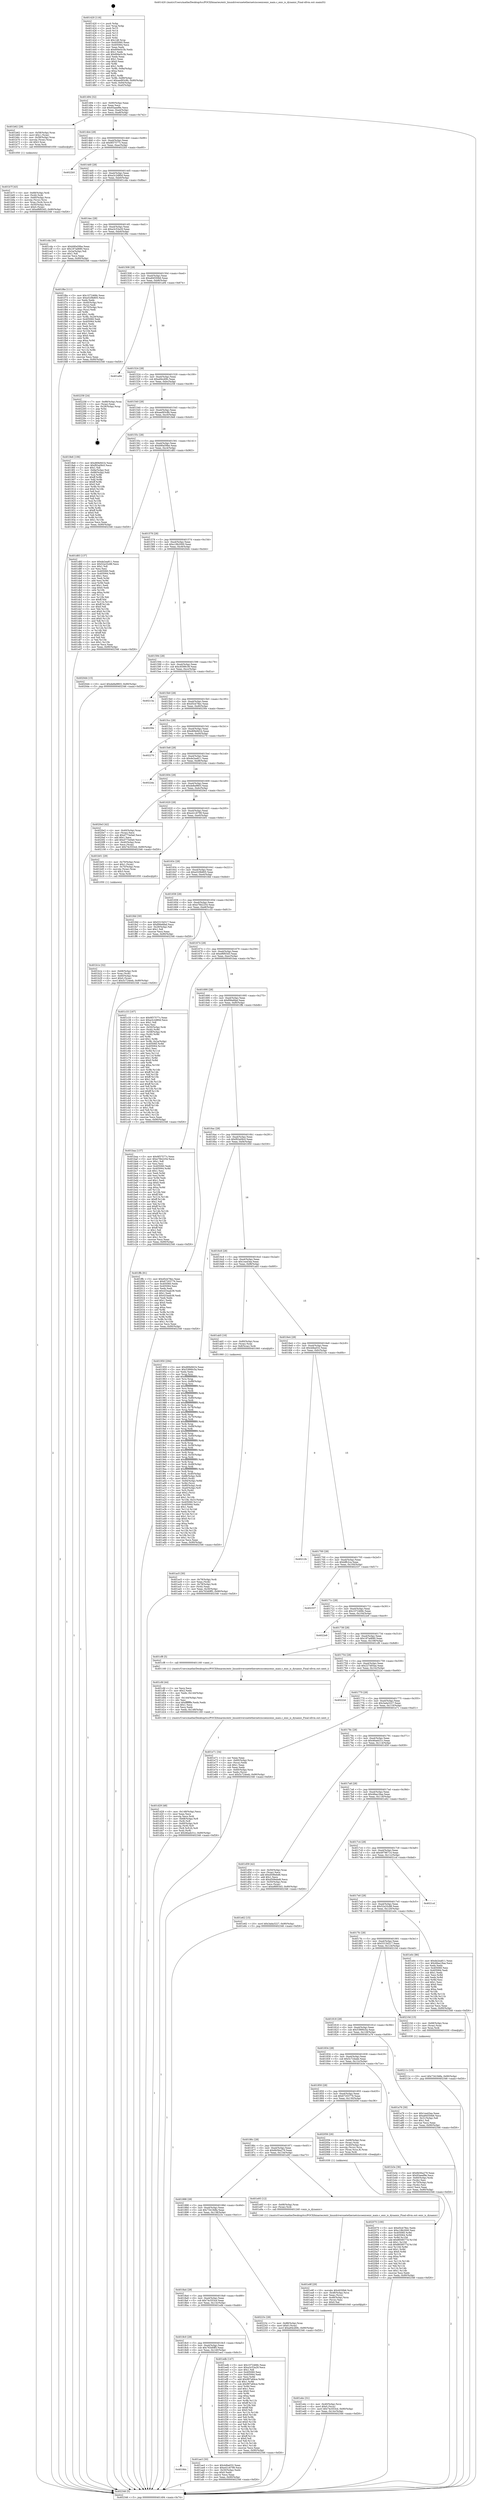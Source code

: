 digraph "0x401420" {
  label = "0x401420 (/mnt/c/Users/mathe/Desktop/tcc/POCII/binaries/extr_linuxdriversnetethernetciscoenicenic_main.c_enic_is_dynamic_Final-ollvm.out::main(0))"
  labelloc = "t"
  node[shape=record]

  Entry [label="",width=0.3,height=0.3,shape=circle,fillcolor=black,style=filled]
  "0x401494" [label="{
     0x401494 [32]\l
     | [instrs]\l
     &nbsp;&nbsp;0x401494 \<+6\>: mov -0x90(%rbp),%eax\l
     &nbsp;&nbsp;0x40149a \<+2\>: mov %eax,%ecx\l
     &nbsp;&nbsp;0x40149c \<+6\>: sub $0x93aeef9e,%ecx\l
     &nbsp;&nbsp;0x4014a2 \<+6\>: mov %eax,-0xa4(%rbp)\l
     &nbsp;&nbsp;0x4014a8 \<+6\>: mov %ecx,-0xa8(%rbp)\l
     &nbsp;&nbsp;0x4014ae \<+6\>: je 0000000000401b62 \<main+0x742\>\l
  }"]
  "0x401b62" [label="{
     0x401b62 [29]\l
     | [instrs]\l
     &nbsp;&nbsp;0x401b62 \<+4\>: mov -0x58(%rbp),%rax\l
     &nbsp;&nbsp;0x401b66 \<+6\>: movl $0x1,(%rax)\l
     &nbsp;&nbsp;0x401b6c \<+4\>: mov -0x58(%rbp),%rax\l
     &nbsp;&nbsp;0x401b70 \<+3\>: movslq (%rax),%rax\l
     &nbsp;&nbsp;0x401b73 \<+4\>: shl $0x3,%rax\l
     &nbsp;&nbsp;0x401b77 \<+3\>: mov %rax,%rdi\l
     &nbsp;&nbsp;0x401b7a \<+5\>: call 0000000000401050 \<malloc@plt\>\l
     | [calls]\l
     &nbsp;&nbsp;0x401050 \{1\} (unknown)\l
  }"]
  "0x4014b4" [label="{
     0x4014b4 [28]\l
     | [instrs]\l
     &nbsp;&nbsp;0x4014b4 \<+5\>: jmp 00000000004014b9 \<main+0x99\>\l
     &nbsp;&nbsp;0x4014b9 \<+6\>: mov -0xa4(%rbp),%eax\l
     &nbsp;&nbsp;0x4014bf \<+5\>: sub $0x9f37577c,%eax\l
     &nbsp;&nbsp;0x4014c4 \<+6\>: mov %eax,-0xac(%rbp)\l
     &nbsp;&nbsp;0x4014ca \<+6\>: je 00000000004022b5 \<main+0xe95\>\l
  }"]
  Exit [label="",width=0.3,height=0.3,shape=circle,fillcolor=black,style=filled,peripheries=2]
  "0x4022b5" [label="{
     0x4022b5\l
  }", style=dashed]
  "0x4014d0" [label="{
     0x4014d0 [28]\l
     | [instrs]\l
     &nbsp;&nbsp;0x4014d0 \<+5\>: jmp 00000000004014d5 \<main+0xb5\>\l
     &nbsp;&nbsp;0x4014d5 \<+6\>: mov -0xa4(%rbp),%eax\l
     &nbsp;&nbsp;0x4014db \<+5\>: sub $0xa3c2d80d,%eax\l
     &nbsp;&nbsp;0x4014e0 \<+6\>: mov %eax,-0xb0(%rbp)\l
     &nbsp;&nbsp;0x4014e6 \<+6\>: je 0000000000401cda \<main+0x8ba\>\l
  }"]
  "0x40211c" [label="{
     0x40211c [15]\l
     | [instrs]\l
     &nbsp;&nbsp;0x40211c \<+10\>: movl $0x73419dfa,-0x90(%rbp)\l
     &nbsp;&nbsp;0x402126 \<+5\>: jmp 0000000000402346 \<main+0xf26\>\l
  }"]
  "0x401cda" [label="{
     0x401cda [30]\l
     | [instrs]\l
     &nbsp;&nbsp;0x401cda \<+5\>: mov $0xb90a59be,%eax\l
     &nbsp;&nbsp;0x401cdf \<+5\>: mov $0x187ad680,%ecx\l
     &nbsp;&nbsp;0x401ce4 \<+3\>: mov -0x2a(%rbp),%dl\l
     &nbsp;&nbsp;0x401ce7 \<+3\>: test $0x1,%dl\l
     &nbsp;&nbsp;0x401cea \<+3\>: cmovne %ecx,%eax\l
     &nbsp;&nbsp;0x401ced \<+6\>: mov %eax,-0x90(%rbp)\l
     &nbsp;&nbsp;0x401cf3 \<+5\>: jmp 0000000000402346 \<main+0xf26\>\l
  }"]
  "0x4014ec" [label="{
     0x4014ec [28]\l
     | [instrs]\l
     &nbsp;&nbsp;0x4014ec \<+5\>: jmp 00000000004014f1 \<main+0xd1\>\l
     &nbsp;&nbsp;0x4014f1 \<+6\>: mov -0xa4(%rbp),%eax\l
     &nbsp;&nbsp;0x4014f7 \<+5\>: sub $0xa3c53a29,%eax\l
     &nbsp;&nbsp;0x4014fc \<+6\>: mov %eax,-0xb4(%rbp)\l
     &nbsp;&nbsp;0x401502 \<+6\>: je 0000000000401f6e \<main+0xb4e\>\l
  }"]
  "0x402070" [label="{
     0x402070 [100]\l
     | [instrs]\l
     &nbsp;&nbsp;0x402070 \<+5\>: mov $0xd5cb78ec,%edx\l
     &nbsp;&nbsp;0x402075 \<+5\>: mov $0xc18b2000,%esi\l
     &nbsp;&nbsp;0x40207a \<+8\>: mov 0x405060,%r8d\l
     &nbsp;&nbsp;0x402082 \<+8\>: mov 0x405064,%r9d\l
     &nbsp;&nbsp;0x40208a \<+3\>: mov %r8d,%r10d\l
     &nbsp;&nbsp;0x40208d \<+7\>: add $0x8658577d,%r10d\l
     &nbsp;&nbsp;0x402094 \<+4\>: sub $0x1,%r10d\l
     &nbsp;&nbsp;0x402098 \<+7\>: sub $0x8658577d,%r10d\l
     &nbsp;&nbsp;0x40209f \<+4\>: imul %r10d,%r8d\l
     &nbsp;&nbsp;0x4020a3 \<+4\>: and $0x1,%r8d\l
     &nbsp;&nbsp;0x4020a7 \<+4\>: cmp $0x0,%r8d\l
     &nbsp;&nbsp;0x4020ab \<+4\>: sete %r11b\l
     &nbsp;&nbsp;0x4020af \<+4\>: cmp $0xa,%r9d\l
     &nbsp;&nbsp;0x4020b3 \<+3\>: setl %bl\l
     &nbsp;&nbsp;0x4020b6 \<+3\>: mov %r11b,%r14b\l
     &nbsp;&nbsp;0x4020b9 \<+3\>: and %bl,%r14b\l
     &nbsp;&nbsp;0x4020bc \<+3\>: xor %bl,%r11b\l
     &nbsp;&nbsp;0x4020bf \<+3\>: or %r11b,%r14b\l
     &nbsp;&nbsp;0x4020c2 \<+4\>: test $0x1,%r14b\l
     &nbsp;&nbsp;0x4020c6 \<+3\>: cmovne %esi,%edx\l
     &nbsp;&nbsp;0x4020c9 \<+6\>: mov %edx,-0x90(%rbp)\l
     &nbsp;&nbsp;0x4020cf \<+5\>: jmp 0000000000402346 \<main+0xf26\>\l
  }"]
  "0x401f6e" [label="{
     0x401f6e [111]\l
     | [instrs]\l
     &nbsp;&nbsp;0x401f6e \<+5\>: mov $0x1072468c,%eax\l
     &nbsp;&nbsp;0x401f73 \<+5\>: mov $0xe529b805,%ecx\l
     &nbsp;&nbsp;0x401f78 \<+2\>: xor %edx,%edx\l
     &nbsp;&nbsp;0x401f7a \<+4\>: mov -0x40(%rbp),%rsi\l
     &nbsp;&nbsp;0x401f7e \<+2\>: mov (%rsi),%edi\l
     &nbsp;&nbsp;0x401f80 \<+4\>: mov -0x70(%rbp),%rsi\l
     &nbsp;&nbsp;0x401f84 \<+2\>: cmp (%rsi),%edi\l
     &nbsp;&nbsp;0x401f86 \<+4\>: setl %r8b\l
     &nbsp;&nbsp;0x401f8a \<+4\>: and $0x1,%r8b\l
     &nbsp;&nbsp;0x401f8e \<+4\>: mov %r8b,-0x29(%rbp)\l
     &nbsp;&nbsp;0x401f92 \<+7\>: mov 0x405060,%edi\l
     &nbsp;&nbsp;0x401f99 \<+8\>: mov 0x405064,%r9d\l
     &nbsp;&nbsp;0x401fa1 \<+3\>: sub $0x1,%edx\l
     &nbsp;&nbsp;0x401fa4 \<+3\>: mov %edi,%r10d\l
     &nbsp;&nbsp;0x401fa7 \<+3\>: add %edx,%r10d\l
     &nbsp;&nbsp;0x401faa \<+4\>: imul %r10d,%edi\l
     &nbsp;&nbsp;0x401fae \<+3\>: and $0x1,%edi\l
     &nbsp;&nbsp;0x401fb1 \<+3\>: cmp $0x0,%edi\l
     &nbsp;&nbsp;0x401fb4 \<+4\>: sete %r8b\l
     &nbsp;&nbsp;0x401fb8 \<+4\>: cmp $0xa,%r9d\l
     &nbsp;&nbsp;0x401fbc \<+4\>: setl %r11b\l
     &nbsp;&nbsp;0x401fc0 \<+3\>: mov %r8b,%bl\l
     &nbsp;&nbsp;0x401fc3 \<+3\>: and %r11b,%bl\l
     &nbsp;&nbsp;0x401fc6 \<+3\>: xor %r11b,%r8b\l
     &nbsp;&nbsp;0x401fc9 \<+3\>: or %r8b,%bl\l
     &nbsp;&nbsp;0x401fcc \<+3\>: test $0x1,%bl\l
     &nbsp;&nbsp;0x401fcf \<+3\>: cmovne %ecx,%eax\l
     &nbsp;&nbsp;0x401fd2 \<+6\>: mov %eax,-0x90(%rbp)\l
     &nbsp;&nbsp;0x401fd8 \<+5\>: jmp 0000000000402346 \<main+0xf26\>\l
  }"]
  "0x401508" [label="{
     0x401508 [28]\l
     | [instrs]\l
     &nbsp;&nbsp;0x401508 \<+5\>: jmp 000000000040150d \<main+0xed\>\l
     &nbsp;&nbsp;0x40150d \<+6\>: mov -0xa4(%rbp),%eax\l
     &nbsp;&nbsp;0x401513 \<+5\>: sub $0xa84550b6,%eax\l
     &nbsp;&nbsp;0x401518 \<+6\>: mov %eax,-0xb8(%rbp)\l
     &nbsp;&nbsp;0x40151e \<+6\>: je 0000000000401a94 \<main+0x674\>\l
  }"]
  "0x401ebc" [label="{
     0x401ebc [31]\l
     | [instrs]\l
     &nbsp;&nbsp;0x401ebc \<+4\>: mov -0x40(%rbp),%rcx\l
     &nbsp;&nbsp;0x401ec0 \<+6\>: movl $0x0,(%rcx)\l
     &nbsp;&nbsp;0x401ec6 \<+10\>: movl $0x74c553cd,-0x90(%rbp)\l
     &nbsp;&nbsp;0x401ed0 \<+6\>: mov %eax,-0x14c(%rbp)\l
     &nbsp;&nbsp;0x401ed6 \<+5\>: jmp 0000000000402346 \<main+0xf26\>\l
  }"]
  "0x401a94" [label="{
     0x401a94\l
  }", style=dashed]
  "0x401524" [label="{
     0x401524 [28]\l
     | [instrs]\l
     &nbsp;&nbsp;0x401524 \<+5\>: jmp 0000000000401529 \<main+0x109\>\l
     &nbsp;&nbsp;0x401529 \<+6\>: mov -0xa4(%rbp),%eax\l
     &nbsp;&nbsp;0x40152f \<+5\>: sub $0xa94cd0fc,%eax\l
     &nbsp;&nbsp;0x401534 \<+6\>: mov %eax,-0xbc(%rbp)\l
     &nbsp;&nbsp;0x40153a \<+6\>: je 0000000000402258 \<main+0xe38\>\l
  }"]
  "0x401e9f" [label="{
     0x401e9f [29]\l
     | [instrs]\l
     &nbsp;&nbsp;0x401e9f \<+10\>: movabs $0x4030b6,%rdi\l
     &nbsp;&nbsp;0x401ea9 \<+4\>: mov -0x48(%rbp),%rcx\l
     &nbsp;&nbsp;0x401ead \<+2\>: mov %eax,(%rcx)\l
     &nbsp;&nbsp;0x401eaf \<+4\>: mov -0x48(%rbp),%rcx\l
     &nbsp;&nbsp;0x401eb3 \<+2\>: mov (%rcx),%esi\l
     &nbsp;&nbsp;0x401eb5 \<+2\>: mov $0x0,%al\l
     &nbsp;&nbsp;0x401eb7 \<+5\>: call 0000000000401040 \<printf@plt\>\l
     | [calls]\l
     &nbsp;&nbsp;0x401040 \{1\} (unknown)\l
  }"]
  "0x402258" [label="{
     0x402258 [24]\l
     | [instrs]\l
     &nbsp;&nbsp;0x402258 \<+7\>: mov -0x88(%rbp),%rax\l
     &nbsp;&nbsp;0x40225f \<+2\>: mov (%rax),%eax\l
     &nbsp;&nbsp;0x402261 \<+4\>: lea -0x28(%rbp),%rsp\l
     &nbsp;&nbsp;0x402265 \<+1\>: pop %rbx\l
     &nbsp;&nbsp;0x402266 \<+2\>: pop %r12\l
     &nbsp;&nbsp;0x402268 \<+2\>: pop %r13\l
     &nbsp;&nbsp;0x40226a \<+2\>: pop %r14\l
     &nbsp;&nbsp;0x40226c \<+2\>: pop %r15\l
     &nbsp;&nbsp;0x40226e \<+1\>: pop %rbp\l
     &nbsp;&nbsp;0x40226f \<+1\>: ret\l
  }"]
  "0x401540" [label="{
     0x401540 [28]\l
     | [instrs]\l
     &nbsp;&nbsp;0x401540 \<+5\>: jmp 0000000000401545 \<main+0x125\>\l
     &nbsp;&nbsp;0x401545 \<+6\>: mov -0xa4(%rbp),%eax\l
     &nbsp;&nbsp;0x40154b \<+5\>: sub $0xaed93c8b,%eax\l
     &nbsp;&nbsp;0x401550 \<+6\>: mov %eax,-0xc0(%rbp)\l
     &nbsp;&nbsp;0x401556 \<+6\>: je 00000000004018e6 \<main+0x4c6\>\l
  }"]
  "0x401d29" [label="{
     0x401d29 [48]\l
     | [instrs]\l
     &nbsp;&nbsp;0x401d29 \<+6\>: mov -0x148(%rbp),%ecx\l
     &nbsp;&nbsp;0x401d2f \<+3\>: imul %eax,%ecx\l
     &nbsp;&nbsp;0x401d32 \<+3\>: movslq %ecx,%rdi\l
     &nbsp;&nbsp;0x401d35 \<+4\>: mov -0x68(%rbp),%r8\l
     &nbsp;&nbsp;0x401d39 \<+3\>: mov (%r8),%r8\l
     &nbsp;&nbsp;0x401d3c \<+4\>: mov -0x60(%rbp),%r9\l
     &nbsp;&nbsp;0x401d40 \<+3\>: movslq (%r9),%r9\l
     &nbsp;&nbsp;0x401d43 \<+4\>: mov (%r8,%r9,8),%r8\l
     &nbsp;&nbsp;0x401d47 \<+3\>: mov %rdi,(%r8)\l
     &nbsp;&nbsp;0x401d4a \<+10\>: movl $0x46aeb31c,-0x90(%rbp)\l
     &nbsp;&nbsp;0x401d54 \<+5\>: jmp 0000000000402346 \<main+0xf26\>\l
  }"]
  "0x4018e6" [label="{
     0x4018e6 [106]\l
     | [instrs]\l
     &nbsp;&nbsp;0x4018e6 \<+5\>: mov $0xd69e9d1b,%eax\l
     &nbsp;&nbsp;0x4018eb \<+5\>: mov $0xf92a09c0,%ecx\l
     &nbsp;&nbsp;0x4018f0 \<+2\>: mov $0x1,%dl\l
     &nbsp;&nbsp;0x4018f2 \<+7\>: mov -0x8a(%rbp),%sil\l
     &nbsp;&nbsp;0x4018f9 \<+7\>: mov -0x89(%rbp),%dil\l
     &nbsp;&nbsp;0x401900 \<+3\>: mov %sil,%r8b\l
     &nbsp;&nbsp;0x401903 \<+4\>: xor $0xff,%r8b\l
     &nbsp;&nbsp;0x401907 \<+3\>: mov %dil,%r9b\l
     &nbsp;&nbsp;0x40190a \<+4\>: xor $0xff,%r9b\l
     &nbsp;&nbsp;0x40190e \<+3\>: xor $0x0,%dl\l
     &nbsp;&nbsp;0x401911 \<+3\>: mov %r8b,%r10b\l
     &nbsp;&nbsp;0x401914 \<+4\>: and $0x0,%r10b\l
     &nbsp;&nbsp;0x401918 \<+3\>: and %dl,%sil\l
     &nbsp;&nbsp;0x40191b \<+3\>: mov %r9b,%r11b\l
     &nbsp;&nbsp;0x40191e \<+4\>: and $0x0,%r11b\l
     &nbsp;&nbsp;0x401922 \<+3\>: and %dl,%dil\l
     &nbsp;&nbsp;0x401925 \<+3\>: or %sil,%r10b\l
     &nbsp;&nbsp;0x401928 \<+3\>: or %dil,%r11b\l
     &nbsp;&nbsp;0x40192b \<+3\>: xor %r11b,%r10b\l
     &nbsp;&nbsp;0x40192e \<+3\>: or %r9b,%r8b\l
     &nbsp;&nbsp;0x401931 \<+4\>: xor $0xff,%r8b\l
     &nbsp;&nbsp;0x401935 \<+3\>: or $0x0,%dl\l
     &nbsp;&nbsp;0x401938 \<+3\>: and %dl,%r8b\l
     &nbsp;&nbsp;0x40193b \<+3\>: or %r8b,%r10b\l
     &nbsp;&nbsp;0x40193e \<+4\>: test $0x1,%r10b\l
     &nbsp;&nbsp;0x401942 \<+3\>: cmovne %ecx,%eax\l
     &nbsp;&nbsp;0x401945 \<+6\>: mov %eax,-0x90(%rbp)\l
     &nbsp;&nbsp;0x40194b \<+5\>: jmp 0000000000402346 \<main+0xf26\>\l
  }"]
  "0x40155c" [label="{
     0x40155c [28]\l
     | [instrs]\l
     &nbsp;&nbsp;0x40155c \<+5\>: jmp 0000000000401561 \<main+0x141\>\l
     &nbsp;&nbsp;0x401561 \<+6\>: mov -0xa4(%rbp),%eax\l
     &nbsp;&nbsp;0x401567 \<+5\>: sub $0xb90a59be,%eax\l
     &nbsp;&nbsp;0x40156c \<+6\>: mov %eax,-0xc4(%rbp)\l
     &nbsp;&nbsp;0x401572 \<+6\>: je 0000000000401d83 \<main+0x963\>\l
  }"]
  "0x402346" [label="{
     0x402346 [5]\l
     | [instrs]\l
     &nbsp;&nbsp;0x402346 \<+5\>: jmp 0000000000401494 \<main+0x74\>\l
  }"]
  "0x401420" [label="{
     0x401420 [116]\l
     | [instrs]\l
     &nbsp;&nbsp;0x401420 \<+1\>: push %rbp\l
     &nbsp;&nbsp;0x401421 \<+3\>: mov %rsp,%rbp\l
     &nbsp;&nbsp;0x401424 \<+2\>: push %r15\l
     &nbsp;&nbsp;0x401426 \<+2\>: push %r14\l
     &nbsp;&nbsp;0x401428 \<+2\>: push %r13\l
     &nbsp;&nbsp;0x40142a \<+2\>: push %r12\l
     &nbsp;&nbsp;0x40142c \<+1\>: push %rbx\l
     &nbsp;&nbsp;0x40142d \<+7\>: sub $0x148,%rsp\l
     &nbsp;&nbsp;0x401434 \<+7\>: mov 0x405060,%eax\l
     &nbsp;&nbsp;0x40143b \<+7\>: mov 0x405064,%ecx\l
     &nbsp;&nbsp;0x401442 \<+2\>: mov %eax,%edx\l
     &nbsp;&nbsp;0x401444 \<+6\>: sub $0x694e5c3b,%edx\l
     &nbsp;&nbsp;0x40144a \<+3\>: sub $0x1,%edx\l
     &nbsp;&nbsp;0x40144d \<+6\>: add $0x694e5c3b,%edx\l
     &nbsp;&nbsp;0x401453 \<+3\>: imul %edx,%eax\l
     &nbsp;&nbsp;0x401456 \<+3\>: and $0x1,%eax\l
     &nbsp;&nbsp;0x401459 \<+3\>: cmp $0x0,%eax\l
     &nbsp;&nbsp;0x40145c \<+4\>: sete %r8b\l
     &nbsp;&nbsp;0x401460 \<+4\>: and $0x1,%r8b\l
     &nbsp;&nbsp;0x401464 \<+7\>: mov %r8b,-0x8a(%rbp)\l
     &nbsp;&nbsp;0x40146b \<+3\>: cmp $0xa,%ecx\l
     &nbsp;&nbsp;0x40146e \<+4\>: setl %r8b\l
     &nbsp;&nbsp;0x401472 \<+4\>: and $0x1,%r8b\l
     &nbsp;&nbsp;0x401476 \<+7\>: mov %r8b,-0x89(%rbp)\l
     &nbsp;&nbsp;0x40147d \<+10\>: movl $0xaed93c8b,-0x90(%rbp)\l
     &nbsp;&nbsp;0x401487 \<+6\>: mov %edi,-0x94(%rbp)\l
     &nbsp;&nbsp;0x40148d \<+7\>: mov %rsi,-0xa0(%rbp)\l
  }"]
  "0x401cfd" [label="{
     0x401cfd [44]\l
     | [instrs]\l
     &nbsp;&nbsp;0x401cfd \<+2\>: xor %ecx,%ecx\l
     &nbsp;&nbsp;0x401cff \<+5\>: mov $0x2,%edx\l
     &nbsp;&nbsp;0x401d04 \<+6\>: mov %edx,-0x144(%rbp)\l
     &nbsp;&nbsp;0x401d0a \<+1\>: cltd\l
     &nbsp;&nbsp;0x401d0b \<+6\>: mov -0x144(%rbp),%esi\l
     &nbsp;&nbsp;0x401d11 \<+2\>: idiv %esi\l
     &nbsp;&nbsp;0x401d13 \<+6\>: imul $0xfffffffe,%edx,%edx\l
     &nbsp;&nbsp;0x401d19 \<+3\>: sub $0x1,%ecx\l
     &nbsp;&nbsp;0x401d1c \<+2\>: sub %ecx,%edx\l
     &nbsp;&nbsp;0x401d1e \<+6\>: mov %edx,-0x148(%rbp)\l
     &nbsp;&nbsp;0x401d24 \<+5\>: call 0000000000401160 \<next_i\>\l
     | [calls]\l
     &nbsp;&nbsp;0x401160 \{1\} (/mnt/c/Users/mathe/Desktop/tcc/POCII/binaries/extr_linuxdriversnetethernetciscoenicenic_main.c_enic_is_dynamic_Final-ollvm.out::next_i)\l
  }"]
  "0x401d83" [label="{
     0x401d83 [137]\l
     | [instrs]\l
     &nbsp;&nbsp;0x401d83 \<+5\>: mov $0xde2ea811,%eax\l
     &nbsp;&nbsp;0x401d88 \<+5\>: mov $0x52a33c88,%ecx\l
     &nbsp;&nbsp;0x401d8d \<+2\>: mov $0x1,%dl\l
     &nbsp;&nbsp;0x401d8f \<+2\>: xor %esi,%esi\l
     &nbsp;&nbsp;0x401d91 \<+7\>: mov 0x405060,%edi\l
     &nbsp;&nbsp;0x401d98 \<+8\>: mov 0x405064,%r8d\l
     &nbsp;&nbsp;0x401da0 \<+3\>: sub $0x1,%esi\l
     &nbsp;&nbsp;0x401da3 \<+3\>: mov %edi,%r9d\l
     &nbsp;&nbsp;0x401da6 \<+3\>: add %esi,%r9d\l
     &nbsp;&nbsp;0x401da9 \<+4\>: imul %r9d,%edi\l
     &nbsp;&nbsp;0x401dad \<+3\>: and $0x1,%edi\l
     &nbsp;&nbsp;0x401db0 \<+3\>: cmp $0x0,%edi\l
     &nbsp;&nbsp;0x401db3 \<+4\>: sete %r10b\l
     &nbsp;&nbsp;0x401db7 \<+4\>: cmp $0xa,%r8d\l
     &nbsp;&nbsp;0x401dbb \<+4\>: setl %r11b\l
     &nbsp;&nbsp;0x401dbf \<+3\>: mov %r10b,%bl\l
     &nbsp;&nbsp;0x401dc2 \<+3\>: xor $0xff,%bl\l
     &nbsp;&nbsp;0x401dc5 \<+3\>: mov %r11b,%r14b\l
     &nbsp;&nbsp;0x401dc8 \<+4\>: xor $0xff,%r14b\l
     &nbsp;&nbsp;0x401dcc \<+3\>: xor $0x0,%dl\l
     &nbsp;&nbsp;0x401dcf \<+3\>: mov %bl,%r15b\l
     &nbsp;&nbsp;0x401dd2 \<+4\>: and $0x0,%r15b\l
     &nbsp;&nbsp;0x401dd6 \<+3\>: and %dl,%r10b\l
     &nbsp;&nbsp;0x401dd9 \<+3\>: mov %r14b,%r12b\l
     &nbsp;&nbsp;0x401ddc \<+4\>: and $0x0,%r12b\l
     &nbsp;&nbsp;0x401de0 \<+3\>: and %dl,%r11b\l
     &nbsp;&nbsp;0x401de3 \<+3\>: or %r10b,%r15b\l
     &nbsp;&nbsp;0x401de6 \<+3\>: or %r11b,%r12b\l
     &nbsp;&nbsp;0x401de9 \<+3\>: xor %r12b,%r15b\l
     &nbsp;&nbsp;0x401dec \<+3\>: or %r14b,%bl\l
     &nbsp;&nbsp;0x401def \<+3\>: xor $0xff,%bl\l
     &nbsp;&nbsp;0x401df2 \<+3\>: or $0x0,%dl\l
     &nbsp;&nbsp;0x401df5 \<+2\>: and %dl,%bl\l
     &nbsp;&nbsp;0x401df7 \<+3\>: or %bl,%r15b\l
     &nbsp;&nbsp;0x401dfa \<+4\>: test $0x1,%r15b\l
     &nbsp;&nbsp;0x401dfe \<+3\>: cmovne %ecx,%eax\l
     &nbsp;&nbsp;0x401e01 \<+6\>: mov %eax,-0x90(%rbp)\l
     &nbsp;&nbsp;0x401e07 \<+5\>: jmp 0000000000402346 \<main+0xf26\>\l
  }"]
  "0x401578" [label="{
     0x401578 [28]\l
     | [instrs]\l
     &nbsp;&nbsp;0x401578 \<+5\>: jmp 000000000040157d \<main+0x15d\>\l
     &nbsp;&nbsp;0x40157d \<+6\>: mov -0xa4(%rbp),%eax\l
     &nbsp;&nbsp;0x401583 \<+5\>: sub $0xc18b2000,%eax\l
     &nbsp;&nbsp;0x401588 \<+6\>: mov %eax,-0xc8(%rbp)\l
     &nbsp;&nbsp;0x40158e \<+6\>: je 00000000004020d4 \<main+0xcb4\>\l
  }"]
  "0x401b7f" [label="{
     0x401b7f [43]\l
     | [instrs]\l
     &nbsp;&nbsp;0x401b7f \<+4\>: mov -0x68(%rbp),%rdi\l
     &nbsp;&nbsp;0x401b83 \<+3\>: mov (%rdi),%rdi\l
     &nbsp;&nbsp;0x401b86 \<+4\>: mov -0x60(%rbp),%rcx\l
     &nbsp;&nbsp;0x401b8a \<+3\>: movslq (%rcx),%rcx\l
     &nbsp;&nbsp;0x401b8d \<+4\>: mov %rax,(%rdi,%rcx,8)\l
     &nbsp;&nbsp;0x401b91 \<+4\>: mov -0x50(%rbp),%rax\l
     &nbsp;&nbsp;0x401b95 \<+6\>: movl $0x0,(%rax)\l
     &nbsp;&nbsp;0x401b9b \<+10\>: movl $0xef6f03d3,-0x90(%rbp)\l
     &nbsp;&nbsp;0x401ba5 \<+5\>: jmp 0000000000402346 \<main+0xf26\>\l
  }"]
  "0x4020d4" [label="{
     0x4020d4 [15]\l
     | [instrs]\l
     &nbsp;&nbsp;0x4020d4 \<+10\>: movl $0xde8a9803,-0x90(%rbp)\l
     &nbsp;&nbsp;0x4020de \<+5\>: jmp 0000000000402346 \<main+0xf26\>\l
  }"]
  "0x401594" [label="{
     0x401594 [28]\l
     | [instrs]\l
     &nbsp;&nbsp;0x401594 \<+5\>: jmp 0000000000401599 \<main+0x179\>\l
     &nbsp;&nbsp;0x401599 \<+6\>: mov -0xa4(%rbp),%eax\l
     &nbsp;&nbsp;0x40159f \<+5\>: sub $0xc8399c39,%eax\l
     &nbsp;&nbsp;0x4015a4 \<+6\>: mov %eax,-0xcc(%rbp)\l
     &nbsp;&nbsp;0x4015aa \<+6\>: je 000000000040213a \<main+0xd1a\>\l
  }"]
  "0x401b1e" [label="{
     0x401b1e [32]\l
     | [instrs]\l
     &nbsp;&nbsp;0x401b1e \<+4\>: mov -0x68(%rbp),%rdi\l
     &nbsp;&nbsp;0x401b22 \<+3\>: mov %rax,(%rdi)\l
     &nbsp;&nbsp;0x401b25 \<+4\>: mov -0x60(%rbp),%rax\l
     &nbsp;&nbsp;0x401b29 \<+6\>: movl $0x0,(%rax)\l
     &nbsp;&nbsp;0x401b2f \<+10\>: movl $0x5c724eeb,-0x90(%rbp)\l
     &nbsp;&nbsp;0x401b39 \<+5\>: jmp 0000000000402346 \<main+0xf26\>\l
  }"]
  "0x40213a" [label="{
     0x40213a\l
  }", style=dashed]
  "0x4015b0" [label="{
     0x4015b0 [28]\l
     | [instrs]\l
     &nbsp;&nbsp;0x4015b0 \<+5\>: jmp 00000000004015b5 \<main+0x195\>\l
     &nbsp;&nbsp;0x4015b5 \<+6\>: mov -0xa4(%rbp),%eax\l
     &nbsp;&nbsp;0x4015bb \<+5\>: sub $0xd5cb78ec,%eax\l
     &nbsp;&nbsp;0x4015c0 \<+6\>: mov %eax,-0xd0(%rbp)\l
     &nbsp;&nbsp;0x4015c6 \<+6\>: je 000000000040230e \<main+0xeee\>\l
  }"]
  "0x4018dc" [label="{
     0x4018dc\l
  }", style=dashed]
  "0x40230e" [label="{
     0x40230e\l
  }", style=dashed]
  "0x4015cc" [label="{
     0x4015cc [28]\l
     | [instrs]\l
     &nbsp;&nbsp;0x4015cc \<+5\>: jmp 00000000004015d1 \<main+0x1b1\>\l
     &nbsp;&nbsp;0x4015d1 \<+6\>: mov -0xa4(%rbp),%eax\l
     &nbsp;&nbsp;0x4015d7 \<+5\>: sub $0xd69e9d1b,%eax\l
     &nbsp;&nbsp;0x4015dc \<+6\>: mov %eax,-0xd4(%rbp)\l
     &nbsp;&nbsp;0x4015e2 \<+6\>: je 0000000000402270 \<main+0xe50\>\l
  }"]
  "0x401ae3" [label="{
     0x401ae3 [30]\l
     | [instrs]\l
     &nbsp;&nbsp;0x401ae3 \<+5\>: mov $0x4dba032,%eax\l
     &nbsp;&nbsp;0x401ae8 \<+5\>: mov $0xe41c6799,%ecx\l
     &nbsp;&nbsp;0x401aed \<+3\>: mov -0x30(%rbp),%edx\l
     &nbsp;&nbsp;0x401af0 \<+3\>: cmp $0x0,%edx\l
     &nbsp;&nbsp;0x401af3 \<+3\>: cmove %ecx,%eax\l
     &nbsp;&nbsp;0x401af6 \<+6\>: mov %eax,-0x90(%rbp)\l
     &nbsp;&nbsp;0x401afc \<+5\>: jmp 0000000000402346 \<main+0xf26\>\l
  }"]
  "0x402270" [label="{
     0x402270\l
  }", style=dashed]
  "0x4015e8" [label="{
     0x4015e8 [28]\l
     | [instrs]\l
     &nbsp;&nbsp;0x4015e8 \<+5\>: jmp 00000000004015ed \<main+0x1cd\>\l
     &nbsp;&nbsp;0x4015ed \<+6\>: mov -0xa4(%rbp),%eax\l
     &nbsp;&nbsp;0x4015f3 \<+5\>: sub $0xde2ea811,%eax\l
     &nbsp;&nbsp;0x4015f8 \<+6\>: mov %eax,-0xd8(%rbp)\l
     &nbsp;&nbsp;0x4015fe \<+6\>: je 00000000004022da \<main+0xeba\>\l
  }"]
  "0x4018c0" [label="{
     0x4018c0 [28]\l
     | [instrs]\l
     &nbsp;&nbsp;0x4018c0 \<+5\>: jmp 00000000004018c5 \<main+0x4a5\>\l
     &nbsp;&nbsp;0x4018c5 \<+6\>: mov -0xa4(%rbp),%eax\l
     &nbsp;&nbsp;0x4018cb \<+5\>: sub $0x763d0ff3,%eax\l
     &nbsp;&nbsp;0x4018d0 \<+6\>: mov %eax,-0x140(%rbp)\l
     &nbsp;&nbsp;0x4018d6 \<+6\>: je 0000000000401ae3 \<main+0x6c3\>\l
  }"]
  "0x4022da" [label="{
     0x4022da\l
  }", style=dashed]
  "0x401604" [label="{
     0x401604 [28]\l
     | [instrs]\l
     &nbsp;&nbsp;0x401604 \<+5\>: jmp 0000000000401609 \<main+0x1e9\>\l
     &nbsp;&nbsp;0x401609 \<+6\>: mov -0xa4(%rbp),%eax\l
     &nbsp;&nbsp;0x40160f \<+5\>: sub $0xde8a9803,%eax\l
     &nbsp;&nbsp;0x401614 \<+6\>: mov %eax,-0xdc(%rbp)\l
     &nbsp;&nbsp;0x40161a \<+6\>: je 00000000004020e3 \<main+0xcc3\>\l
  }"]
  "0x401edb" [label="{
     0x401edb [147]\l
     | [instrs]\l
     &nbsp;&nbsp;0x401edb \<+5\>: mov $0x1072468c,%eax\l
     &nbsp;&nbsp;0x401ee0 \<+5\>: mov $0xa3c53a29,%ecx\l
     &nbsp;&nbsp;0x401ee5 \<+2\>: mov $0x1,%dl\l
     &nbsp;&nbsp;0x401ee7 \<+7\>: mov 0x405060,%esi\l
     &nbsp;&nbsp;0x401eee \<+7\>: mov 0x405064,%edi\l
     &nbsp;&nbsp;0x401ef5 \<+3\>: mov %esi,%r8d\l
     &nbsp;&nbsp;0x401ef8 \<+7\>: add $0x997a84ce,%r8d\l
     &nbsp;&nbsp;0x401eff \<+4\>: sub $0x1,%r8d\l
     &nbsp;&nbsp;0x401f03 \<+7\>: sub $0x997a84ce,%r8d\l
     &nbsp;&nbsp;0x401f0a \<+4\>: imul %r8d,%esi\l
     &nbsp;&nbsp;0x401f0e \<+3\>: and $0x1,%esi\l
     &nbsp;&nbsp;0x401f11 \<+3\>: cmp $0x0,%esi\l
     &nbsp;&nbsp;0x401f14 \<+4\>: sete %r9b\l
     &nbsp;&nbsp;0x401f18 \<+3\>: cmp $0xa,%edi\l
     &nbsp;&nbsp;0x401f1b \<+4\>: setl %r10b\l
     &nbsp;&nbsp;0x401f1f \<+3\>: mov %r9b,%r11b\l
     &nbsp;&nbsp;0x401f22 \<+4\>: xor $0xff,%r11b\l
     &nbsp;&nbsp;0x401f26 \<+3\>: mov %r10b,%bl\l
     &nbsp;&nbsp;0x401f29 \<+3\>: xor $0xff,%bl\l
     &nbsp;&nbsp;0x401f2c \<+3\>: xor $0x0,%dl\l
     &nbsp;&nbsp;0x401f2f \<+3\>: mov %r11b,%r14b\l
     &nbsp;&nbsp;0x401f32 \<+4\>: and $0x0,%r14b\l
     &nbsp;&nbsp;0x401f36 \<+3\>: and %dl,%r9b\l
     &nbsp;&nbsp;0x401f39 \<+3\>: mov %bl,%r15b\l
     &nbsp;&nbsp;0x401f3c \<+4\>: and $0x0,%r15b\l
     &nbsp;&nbsp;0x401f40 \<+3\>: and %dl,%r10b\l
     &nbsp;&nbsp;0x401f43 \<+3\>: or %r9b,%r14b\l
     &nbsp;&nbsp;0x401f46 \<+3\>: or %r10b,%r15b\l
     &nbsp;&nbsp;0x401f49 \<+3\>: xor %r15b,%r14b\l
     &nbsp;&nbsp;0x401f4c \<+3\>: or %bl,%r11b\l
     &nbsp;&nbsp;0x401f4f \<+4\>: xor $0xff,%r11b\l
     &nbsp;&nbsp;0x401f53 \<+3\>: or $0x0,%dl\l
     &nbsp;&nbsp;0x401f56 \<+3\>: and %dl,%r11b\l
     &nbsp;&nbsp;0x401f59 \<+3\>: or %r11b,%r14b\l
     &nbsp;&nbsp;0x401f5c \<+4\>: test $0x1,%r14b\l
     &nbsp;&nbsp;0x401f60 \<+3\>: cmovne %ecx,%eax\l
     &nbsp;&nbsp;0x401f63 \<+6\>: mov %eax,-0x90(%rbp)\l
     &nbsp;&nbsp;0x401f69 \<+5\>: jmp 0000000000402346 \<main+0xf26\>\l
  }"]
  "0x4020e3" [label="{
     0x4020e3 [42]\l
     | [instrs]\l
     &nbsp;&nbsp;0x4020e3 \<+4\>: mov -0x40(%rbp),%rax\l
     &nbsp;&nbsp;0x4020e7 \<+2\>: mov (%rax),%ecx\l
     &nbsp;&nbsp;0x4020e9 \<+6\>: sub $0xd773e0a0,%ecx\l
     &nbsp;&nbsp;0x4020ef \<+3\>: add $0x1,%ecx\l
     &nbsp;&nbsp;0x4020f2 \<+6\>: add $0xd773e0a0,%ecx\l
     &nbsp;&nbsp;0x4020f8 \<+4\>: mov -0x40(%rbp),%rax\l
     &nbsp;&nbsp;0x4020fc \<+2\>: mov %ecx,(%rax)\l
     &nbsp;&nbsp;0x4020fe \<+10\>: movl $0x74c553cd,-0x90(%rbp)\l
     &nbsp;&nbsp;0x402108 \<+5\>: jmp 0000000000402346 \<main+0xf26\>\l
  }"]
  "0x401620" [label="{
     0x401620 [28]\l
     | [instrs]\l
     &nbsp;&nbsp;0x401620 \<+5\>: jmp 0000000000401625 \<main+0x205\>\l
     &nbsp;&nbsp;0x401625 \<+6\>: mov -0xa4(%rbp),%eax\l
     &nbsp;&nbsp;0x40162b \<+5\>: sub $0xe41c6799,%eax\l
     &nbsp;&nbsp;0x401630 \<+6\>: mov %eax,-0xe0(%rbp)\l
     &nbsp;&nbsp;0x401636 \<+6\>: je 0000000000401b01 \<main+0x6e1\>\l
  }"]
  "0x4018a4" [label="{
     0x4018a4 [28]\l
     | [instrs]\l
     &nbsp;&nbsp;0x4018a4 \<+5\>: jmp 00000000004018a9 \<main+0x489\>\l
     &nbsp;&nbsp;0x4018a9 \<+6\>: mov -0xa4(%rbp),%eax\l
     &nbsp;&nbsp;0x4018af \<+5\>: sub $0x74c553cd,%eax\l
     &nbsp;&nbsp;0x4018b4 \<+6\>: mov %eax,-0x13c(%rbp)\l
     &nbsp;&nbsp;0x4018ba \<+6\>: je 0000000000401edb \<main+0xabb\>\l
  }"]
  "0x401b01" [label="{
     0x401b01 [29]\l
     | [instrs]\l
     &nbsp;&nbsp;0x401b01 \<+4\>: mov -0x70(%rbp),%rax\l
     &nbsp;&nbsp;0x401b05 \<+6\>: movl $0x1,(%rax)\l
     &nbsp;&nbsp;0x401b0b \<+4\>: mov -0x70(%rbp),%rax\l
     &nbsp;&nbsp;0x401b0f \<+3\>: movslq (%rax),%rax\l
     &nbsp;&nbsp;0x401b12 \<+4\>: shl $0x3,%rax\l
     &nbsp;&nbsp;0x401b16 \<+3\>: mov %rax,%rdi\l
     &nbsp;&nbsp;0x401b19 \<+5\>: call 0000000000401050 \<malloc@plt\>\l
     | [calls]\l
     &nbsp;&nbsp;0x401050 \{1\} (unknown)\l
  }"]
  "0x40163c" [label="{
     0x40163c [28]\l
     | [instrs]\l
     &nbsp;&nbsp;0x40163c \<+5\>: jmp 0000000000401641 \<main+0x221\>\l
     &nbsp;&nbsp;0x401641 \<+6\>: mov -0xa4(%rbp),%eax\l
     &nbsp;&nbsp;0x401647 \<+5\>: sub $0xe529b805,%eax\l
     &nbsp;&nbsp;0x40164c \<+6\>: mov %eax,-0xe4(%rbp)\l
     &nbsp;&nbsp;0x401652 \<+6\>: je 0000000000401fdd \<main+0xbbd\>\l
  }"]
  "0x40223c" [label="{
     0x40223c [28]\l
     | [instrs]\l
     &nbsp;&nbsp;0x40223c \<+7\>: mov -0x88(%rbp),%rax\l
     &nbsp;&nbsp;0x402243 \<+6\>: movl $0x0,(%rax)\l
     &nbsp;&nbsp;0x402249 \<+10\>: movl $0xa94cd0fc,-0x90(%rbp)\l
     &nbsp;&nbsp;0x402253 \<+5\>: jmp 0000000000402346 \<main+0xf26\>\l
  }"]
  "0x401fdd" [label="{
     0x401fdd [30]\l
     | [instrs]\l
     &nbsp;&nbsp;0x401fdd \<+5\>: mov $0x5315d317,%eax\l
     &nbsp;&nbsp;0x401fe2 \<+5\>: mov $0xf06e6fad,%ecx\l
     &nbsp;&nbsp;0x401fe7 \<+3\>: mov -0x29(%rbp),%dl\l
     &nbsp;&nbsp;0x401fea \<+3\>: test $0x1,%dl\l
     &nbsp;&nbsp;0x401fed \<+3\>: cmovne %ecx,%eax\l
     &nbsp;&nbsp;0x401ff0 \<+6\>: mov %eax,-0x90(%rbp)\l
     &nbsp;&nbsp;0x401ff6 \<+5\>: jmp 0000000000402346 \<main+0xf26\>\l
  }"]
  "0x401658" [label="{
     0x401658 [28]\l
     | [instrs]\l
     &nbsp;&nbsp;0x401658 \<+5\>: jmp 000000000040165d \<main+0x23d\>\l
     &nbsp;&nbsp;0x40165d \<+6\>: mov -0xa4(%rbp),%eax\l
     &nbsp;&nbsp;0x401663 \<+5\>: sub $0xe76b2254,%eax\l
     &nbsp;&nbsp;0x401668 \<+6\>: mov %eax,-0xe8(%rbp)\l
     &nbsp;&nbsp;0x40166e \<+6\>: je 0000000000401c33 \<main+0x813\>\l
  }"]
  "0x401888" [label="{
     0x401888 [28]\l
     | [instrs]\l
     &nbsp;&nbsp;0x401888 \<+5\>: jmp 000000000040188d \<main+0x46d\>\l
     &nbsp;&nbsp;0x40188d \<+6\>: mov -0xa4(%rbp),%eax\l
     &nbsp;&nbsp;0x401893 \<+5\>: sub $0x73419dfa,%eax\l
     &nbsp;&nbsp;0x401898 \<+6\>: mov %eax,-0x138(%rbp)\l
     &nbsp;&nbsp;0x40189e \<+6\>: je 000000000040223c \<main+0xe1c\>\l
  }"]
  "0x401c33" [label="{
     0x401c33 [167]\l
     | [instrs]\l
     &nbsp;&nbsp;0x401c33 \<+5\>: mov $0x9f37577c,%eax\l
     &nbsp;&nbsp;0x401c38 \<+5\>: mov $0xa3c2d80d,%ecx\l
     &nbsp;&nbsp;0x401c3d \<+2\>: mov $0x1,%dl\l
     &nbsp;&nbsp;0x401c3f \<+2\>: xor %esi,%esi\l
     &nbsp;&nbsp;0x401c41 \<+4\>: mov -0x50(%rbp),%rdi\l
     &nbsp;&nbsp;0x401c45 \<+3\>: mov (%rdi),%r8d\l
     &nbsp;&nbsp;0x401c48 \<+4\>: mov -0x58(%rbp),%rdi\l
     &nbsp;&nbsp;0x401c4c \<+3\>: cmp (%rdi),%r8d\l
     &nbsp;&nbsp;0x401c4f \<+4\>: setl %r9b\l
     &nbsp;&nbsp;0x401c53 \<+4\>: and $0x1,%r9b\l
     &nbsp;&nbsp;0x401c57 \<+4\>: mov %r9b,-0x2a(%rbp)\l
     &nbsp;&nbsp;0x401c5b \<+8\>: mov 0x405060,%r8d\l
     &nbsp;&nbsp;0x401c63 \<+8\>: mov 0x405064,%r10d\l
     &nbsp;&nbsp;0x401c6b \<+3\>: sub $0x1,%esi\l
     &nbsp;&nbsp;0x401c6e \<+3\>: mov %r8d,%r11d\l
     &nbsp;&nbsp;0x401c71 \<+3\>: add %esi,%r11d\l
     &nbsp;&nbsp;0x401c74 \<+4\>: imul %r11d,%r8d\l
     &nbsp;&nbsp;0x401c78 \<+4\>: and $0x1,%r8d\l
     &nbsp;&nbsp;0x401c7c \<+4\>: cmp $0x0,%r8d\l
     &nbsp;&nbsp;0x401c80 \<+4\>: sete %r9b\l
     &nbsp;&nbsp;0x401c84 \<+4\>: cmp $0xa,%r10d\l
     &nbsp;&nbsp;0x401c88 \<+3\>: setl %bl\l
     &nbsp;&nbsp;0x401c8b \<+3\>: mov %r9b,%r14b\l
     &nbsp;&nbsp;0x401c8e \<+4\>: xor $0xff,%r14b\l
     &nbsp;&nbsp;0x401c92 \<+3\>: mov %bl,%r15b\l
     &nbsp;&nbsp;0x401c95 \<+4\>: xor $0xff,%r15b\l
     &nbsp;&nbsp;0x401c99 \<+3\>: xor $0x1,%dl\l
     &nbsp;&nbsp;0x401c9c \<+3\>: mov %r14b,%r12b\l
     &nbsp;&nbsp;0x401c9f \<+4\>: and $0xff,%r12b\l
     &nbsp;&nbsp;0x401ca3 \<+3\>: and %dl,%r9b\l
     &nbsp;&nbsp;0x401ca6 \<+3\>: mov %r15b,%r13b\l
     &nbsp;&nbsp;0x401ca9 \<+4\>: and $0xff,%r13b\l
     &nbsp;&nbsp;0x401cad \<+2\>: and %dl,%bl\l
     &nbsp;&nbsp;0x401caf \<+3\>: or %r9b,%r12b\l
     &nbsp;&nbsp;0x401cb2 \<+3\>: or %bl,%r13b\l
     &nbsp;&nbsp;0x401cb5 \<+3\>: xor %r13b,%r12b\l
     &nbsp;&nbsp;0x401cb8 \<+3\>: or %r15b,%r14b\l
     &nbsp;&nbsp;0x401cbb \<+4\>: xor $0xff,%r14b\l
     &nbsp;&nbsp;0x401cbf \<+3\>: or $0x1,%dl\l
     &nbsp;&nbsp;0x401cc2 \<+3\>: and %dl,%r14b\l
     &nbsp;&nbsp;0x401cc5 \<+3\>: or %r14b,%r12b\l
     &nbsp;&nbsp;0x401cc8 \<+4\>: test $0x1,%r12b\l
     &nbsp;&nbsp;0x401ccc \<+3\>: cmovne %ecx,%eax\l
     &nbsp;&nbsp;0x401ccf \<+6\>: mov %eax,-0x90(%rbp)\l
     &nbsp;&nbsp;0x401cd5 \<+5\>: jmp 0000000000402346 \<main+0xf26\>\l
  }"]
  "0x401674" [label="{
     0x401674 [28]\l
     | [instrs]\l
     &nbsp;&nbsp;0x401674 \<+5\>: jmp 0000000000401679 \<main+0x259\>\l
     &nbsp;&nbsp;0x401679 \<+6\>: mov -0xa4(%rbp),%eax\l
     &nbsp;&nbsp;0x40167f \<+5\>: sub $0xef6f03d3,%eax\l
     &nbsp;&nbsp;0x401684 \<+6\>: mov %eax,-0xec(%rbp)\l
     &nbsp;&nbsp;0x40168a \<+6\>: je 0000000000401baa \<main+0x78a\>\l
  }"]
  "0x401e93" [label="{
     0x401e93 [12]\l
     | [instrs]\l
     &nbsp;&nbsp;0x401e93 \<+4\>: mov -0x68(%rbp),%rax\l
     &nbsp;&nbsp;0x401e97 \<+3\>: mov (%rax),%rdi\l
     &nbsp;&nbsp;0x401e9a \<+5\>: call 0000000000401240 \<enic_is_dynamic\>\l
     | [calls]\l
     &nbsp;&nbsp;0x401240 \{1\} (/mnt/c/Users/mathe/Desktop/tcc/POCII/binaries/extr_linuxdriversnetethernetciscoenicenic_main.c_enic_is_dynamic_Final-ollvm.out::enic_is_dynamic)\l
  }"]
  "0x401baa" [label="{
     0x401baa [137]\l
     | [instrs]\l
     &nbsp;&nbsp;0x401baa \<+5\>: mov $0x9f37577c,%eax\l
     &nbsp;&nbsp;0x401baf \<+5\>: mov $0xe76b2254,%ecx\l
     &nbsp;&nbsp;0x401bb4 \<+2\>: mov $0x1,%dl\l
     &nbsp;&nbsp;0x401bb6 \<+2\>: xor %esi,%esi\l
     &nbsp;&nbsp;0x401bb8 \<+7\>: mov 0x405060,%edi\l
     &nbsp;&nbsp;0x401bbf \<+8\>: mov 0x405064,%r8d\l
     &nbsp;&nbsp;0x401bc7 \<+3\>: sub $0x1,%esi\l
     &nbsp;&nbsp;0x401bca \<+3\>: mov %edi,%r9d\l
     &nbsp;&nbsp;0x401bcd \<+3\>: add %esi,%r9d\l
     &nbsp;&nbsp;0x401bd0 \<+4\>: imul %r9d,%edi\l
     &nbsp;&nbsp;0x401bd4 \<+3\>: and $0x1,%edi\l
     &nbsp;&nbsp;0x401bd7 \<+3\>: cmp $0x0,%edi\l
     &nbsp;&nbsp;0x401bda \<+4\>: sete %r10b\l
     &nbsp;&nbsp;0x401bde \<+4\>: cmp $0xa,%r8d\l
     &nbsp;&nbsp;0x401be2 \<+4\>: setl %r11b\l
     &nbsp;&nbsp;0x401be6 \<+3\>: mov %r10b,%bl\l
     &nbsp;&nbsp;0x401be9 \<+3\>: xor $0xff,%bl\l
     &nbsp;&nbsp;0x401bec \<+3\>: mov %r11b,%r14b\l
     &nbsp;&nbsp;0x401bef \<+4\>: xor $0xff,%r14b\l
     &nbsp;&nbsp;0x401bf3 \<+3\>: xor $0x1,%dl\l
     &nbsp;&nbsp;0x401bf6 \<+3\>: mov %bl,%r15b\l
     &nbsp;&nbsp;0x401bf9 \<+4\>: and $0xff,%r15b\l
     &nbsp;&nbsp;0x401bfd \<+3\>: and %dl,%r10b\l
     &nbsp;&nbsp;0x401c00 \<+3\>: mov %r14b,%r12b\l
     &nbsp;&nbsp;0x401c03 \<+4\>: and $0xff,%r12b\l
     &nbsp;&nbsp;0x401c07 \<+3\>: and %dl,%r11b\l
     &nbsp;&nbsp;0x401c0a \<+3\>: or %r10b,%r15b\l
     &nbsp;&nbsp;0x401c0d \<+3\>: or %r11b,%r12b\l
     &nbsp;&nbsp;0x401c10 \<+3\>: xor %r12b,%r15b\l
     &nbsp;&nbsp;0x401c13 \<+3\>: or %r14b,%bl\l
     &nbsp;&nbsp;0x401c16 \<+3\>: xor $0xff,%bl\l
     &nbsp;&nbsp;0x401c19 \<+3\>: or $0x1,%dl\l
     &nbsp;&nbsp;0x401c1c \<+2\>: and %dl,%bl\l
     &nbsp;&nbsp;0x401c1e \<+3\>: or %bl,%r15b\l
     &nbsp;&nbsp;0x401c21 \<+4\>: test $0x1,%r15b\l
     &nbsp;&nbsp;0x401c25 \<+3\>: cmovne %ecx,%eax\l
     &nbsp;&nbsp;0x401c28 \<+6\>: mov %eax,-0x90(%rbp)\l
     &nbsp;&nbsp;0x401c2e \<+5\>: jmp 0000000000402346 \<main+0xf26\>\l
  }"]
  "0x401690" [label="{
     0x401690 [28]\l
     | [instrs]\l
     &nbsp;&nbsp;0x401690 \<+5\>: jmp 0000000000401695 \<main+0x275\>\l
     &nbsp;&nbsp;0x401695 \<+6\>: mov -0xa4(%rbp),%eax\l
     &nbsp;&nbsp;0x40169b \<+5\>: sub $0xf06e6fad,%eax\l
     &nbsp;&nbsp;0x4016a0 \<+6\>: mov %eax,-0xf0(%rbp)\l
     &nbsp;&nbsp;0x4016a6 \<+6\>: je 0000000000401ffb \<main+0xbdb\>\l
  }"]
  "0x40186c" [label="{
     0x40186c [28]\l
     | [instrs]\l
     &nbsp;&nbsp;0x40186c \<+5\>: jmp 0000000000401871 \<main+0x451\>\l
     &nbsp;&nbsp;0x401871 \<+6\>: mov -0xa4(%rbp),%eax\l
     &nbsp;&nbsp;0x401877 \<+5\>: sub $0x6b56a279,%eax\l
     &nbsp;&nbsp;0x40187c \<+6\>: mov %eax,-0x134(%rbp)\l
     &nbsp;&nbsp;0x401882 \<+6\>: je 0000000000401e93 \<main+0xa73\>\l
  }"]
  "0x401ffb" [label="{
     0x401ffb [91]\l
     | [instrs]\l
     &nbsp;&nbsp;0x401ffb \<+5\>: mov $0xd5cb78ec,%eax\l
     &nbsp;&nbsp;0x402000 \<+5\>: mov $0x67203776,%ecx\l
     &nbsp;&nbsp;0x402005 \<+7\>: mov 0x405060,%edx\l
     &nbsp;&nbsp;0x40200c \<+7\>: mov 0x405064,%esi\l
     &nbsp;&nbsp;0x402013 \<+2\>: mov %edx,%edi\l
     &nbsp;&nbsp;0x402015 \<+6\>: add $0x433aab38,%edi\l
     &nbsp;&nbsp;0x40201b \<+3\>: sub $0x1,%edi\l
     &nbsp;&nbsp;0x40201e \<+6\>: sub $0x433aab38,%edi\l
     &nbsp;&nbsp;0x402024 \<+3\>: imul %edi,%edx\l
     &nbsp;&nbsp;0x402027 \<+3\>: and $0x1,%edx\l
     &nbsp;&nbsp;0x40202a \<+3\>: cmp $0x0,%edx\l
     &nbsp;&nbsp;0x40202d \<+4\>: sete %r8b\l
     &nbsp;&nbsp;0x402031 \<+3\>: cmp $0xa,%esi\l
     &nbsp;&nbsp;0x402034 \<+4\>: setl %r9b\l
     &nbsp;&nbsp;0x402038 \<+3\>: mov %r8b,%r10b\l
     &nbsp;&nbsp;0x40203b \<+3\>: and %r9b,%r10b\l
     &nbsp;&nbsp;0x40203e \<+3\>: xor %r9b,%r8b\l
     &nbsp;&nbsp;0x402041 \<+3\>: or %r8b,%r10b\l
     &nbsp;&nbsp;0x402044 \<+4\>: test $0x1,%r10b\l
     &nbsp;&nbsp;0x402048 \<+3\>: cmovne %ecx,%eax\l
     &nbsp;&nbsp;0x40204b \<+6\>: mov %eax,-0x90(%rbp)\l
     &nbsp;&nbsp;0x402051 \<+5\>: jmp 0000000000402346 \<main+0xf26\>\l
  }"]
  "0x4016ac" [label="{
     0x4016ac [28]\l
     | [instrs]\l
     &nbsp;&nbsp;0x4016ac \<+5\>: jmp 00000000004016b1 \<main+0x291\>\l
     &nbsp;&nbsp;0x4016b1 \<+6\>: mov -0xa4(%rbp),%eax\l
     &nbsp;&nbsp;0x4016b7 \<+5\>: sub $0xf92a09c0,%eax\l
     &nbsp;&nbsp;0x4016bc \<+6\>: mov %eax,-0xf4(%rbp)\l
     &nbsp;&nbsp;0x4016c2 \<+6\>: je 0000000000401950 \<main+0x530\>\l
  }"]
  "0x402056" [label="{
     0x402056 [26]\l
     | [instrs]\l
     &nbsp;&nbsp;0x402056 \<+4\>: mov -0x68(%rbp),%rax\l
     &nbsp;&nbsp;0x40205a \<+3\>: mov (%rax),%rax\l
     &nbsp;&nbsp;0x40205d \<+4\>: mov -0x40(%rbp),%rcx\l
     &nbsp;&nbsp;0x402061 \<+3\>: movslq (%rcx),%rcx\l
     &nbsp;&nbsp;0x402064 \<+4\>: mov (%rax,%rcx,8),%rax\l
     &nbsp;&nbsp;0x402068 \<+3\>: mov %rax,%rdi\l
     &nbsp;&nbsp;0x40206b \<+5\>: call 0000000000401030 \<free@plt\>\l
     | [calls]\l
     &nbsp;&nbsp;0x401030 \{1\} (unknown)\l
  }"]
  "0x401950" [label="{
     0x401950 [294]\l
     | [instrs]\l
     &nbsp;&nbsp;0x401950 \<+5\>: mov $0xd69e9d1b,%eax\l
     &nbsp;&nbsp;0x401955 \<+5\>: mov $0x53890c5a,%ecx\l
     &nbsp;&nbsp;0x40195a \<+2\>: xor %edx,%edx\l
     &nbsp;&nbsp;0x40195c \<+3\>: mov %rsp,%rsi\l
     &nbsp;&nbsp;0x40195f \<+4\>: add $0xfffffffffffffff0,%rsi\l
     &nbsp;&nbsp;0x401963 \<+3\>: mov %rsi,%rsp\l
     &nbsp;&nbsp;0x401966 \<+7\>: mov %rsi,-0x88(%rbp)\l
     &nbsp;&nbsp;0x40196d \<+3\>: mov %rsp,%rsi\l
     &nbsp;&nbsp;0x401970 \<+4\>: add $0xfffffffffffffff0,%rsi\l
     &nbsp;&nbsp;0x401974 \<+3\>: mov %rsi,%rsp\l
     &nbsp;&nbsp;0x401977 \<+3\>: mov %rsp,%rdi\l
     &nbsp;&nbsp;0x40197a \<+4\>: add $0xfffffffffffffff0,%rdi\l
     &nbsp;&nbsp;0x40197e \<+3\>: mov %rdi,%rsp\l
     &nbsp;&nbsp;0x401981 \<+4\>: mov %rdi,-0x80(%rbp)\l
     &nbsp;&nbsp;0x401985 \<+3\>: mov %rsp,%rdi\l
     &nbsp;&nbsp;0x401988 \<+4\>: add $0xfffffffffffffff0,%rdi\l
     &nbsp;&nbsp;0x40198c \<+3\>: mov %rdi,%rsp\l
     &nbsp;&nbsp;0x40198f \<+4\>: mov %rdi,-0x78(%rbp)\l
     &nbsp;&nbsp;0x401993 \<+3\>: mov %rsp,%rdi\l
     &nbsp;&nbsp;0x401996 \<+4\>: add $0xfffffffffffffff0,%rdi\l
     &nbsp;&nbsp;0x40199a \<+3\>: mov %rdi,%rsp\l
     &nbsp;&nbsp;0x40199d \<+4\>: mov %rdi,-0x70(%rbp)\l
     &nbsp;&nbsp;0x4019a1 \<+3\>: mov %rsp,%rdi\l
     &nbsp;&nbsp;0x4019a4 \<+4\>: add $0xfffffffffffffff0,%rdi\l
     &nbsp;&nbsp;0x4019a8 \<+3\>: mov %rdi,%rsp\l
     &nbsp;&nbsp;0x4019ab \<+4\>: mov %rdi,-0x68(%rbp)\l
     &nbsp;&nbsp;0x4019af \<+3\>: mov %rsp,%rdi\l
     &nbsp;&nbsp;0x4019b2 \<+4\>: add $0xfffffffffffffff0,%rdi\l
     &nbsp;&nbsp;0x4019b6 \<+3\>: mov %rdi,%rsp\l
     &nbsp;&nbsp;0x4019b9 \<+4\>: mov %rdi,-0x60(%rbp)\l
     &nbsp;&nbsp;0x4019bd \<+3\>: mov %rsp,%rdi\l
     &nbsp;&nbsp;0x4019c0 \<+4\>: add $0xfffffffffffffff0,%rdi\l
     &nbsp;&nbsp;0x4019c4 \<+3\>: mov %rdi,%rsp\l
     &nbsp;&nbsp;0x4019c7 \<+4\>: mov %rdi,-0x58(%rbp)\l
     &nbsp;&nbsp;0x4019cb \<+3\>: mov %rsp,%rdi\l
     &nbsp;&nbsp;0x4019ce \<+4\>: add $0xfffffffffffffff0,%rdi\l
     &nbsp;&nbsp;0x4019d2 \<+3\>: mov %rdi,%rsp\l
     &nbsp;&nbsp;0x4019d5 \<+4\>: mov %rdi,-0x50(%rbp)\l
     &nbsp;&nbsp;0x4019d9 \<+3\>: mov %rsp,%rdi\l
     &nbsp;&nbsp;0x4019dc \<+4\>: add $0xfffffffffffffff0,%rdi\l
     &nbsp;&nbsp;0x4019e0 \<+3\>: mov %rdi,%rsp\l
     &nbsp;&nbsp;0x4019e3 \<+4\>: mov %rdi,-0x48(%rbp)\l
     &nbsp;&nbsp;0x4019e7 \<+3\>: mov %rsp,%rdi\l
     &nbsp;&nbsp;0x4019ea \<+4\>: add $0xfffffffffffffff0,%rdi\l
     &nbsp;&nbsp;0x4019ee \<+3\>: mov %rdi,%rsp\l
     &nbsp;&nbsp;0x4019f1 \<+4\>: mov %rdi,-0x40(%rbp)\l
     &nbsp;&nbsp;0x4019f5 \<+7\>: mov -0x88(%rbp),%rdi\l
     &nbsp;&nbsp;0x4019fc \<+6\>: movl $0x0,(%rdi)\l
     &nbsp;&nbsp;0x401a02 \<+7\>: mov -0x94(%rbp),%r8d\l
     &nbsp;&nbsp;0x401a09 \<+3\>: mov %r8d,(%rsi)\l
     &nbsp;&nbsp;0x401a0c \<+4\>: mov -0x80(%rbp),%rdi\l
     &nbsp;&nbsp;0x401a10 \<+7\>: mov -0xa0(%rbp),%r9\l
     &nbsp;&nbsp;0x401a17 \<+3\>: mov %r9,(%rdi)\l
     &nbsp;&nbsp;0x401a1a \<+3\>: cmpl $0x2,(%rsi)\l
     &nbsp;&nbsp;0x401a1d \<+4\>: setne %r10b\l
     &nbsp;&nbsp;0x401a21 \<+4\>: and $0x1,%r10b\l
     &nbsp;&nbsp;0x401a25 \<+4\>: mov %r10b,-0x31(%rbp)\l
     &nbsp;&nbsp;0x401a29 \<+8\>: mov 0x405060,%r11d\l
     &nbsp;&nbsp;0x401a31 \<+7\>: mov 0x405064,%ebx\l
     &nbsp;&nbsp;0x401a38 \<+3\>: sub $0x1,%edx\l
     &nbsp;&nbsp;0x401a3b \<+3\>: mov %r11d,%r14d\l
     &nbsp;&nbsp;0x401a3e \<+3\>: add %edx,%r14d\l
     &nbsp;&nbsp;0x401a41 \<+4\>: imul %r14d,%r11d\l
     &nbsp;&nbsp;0x401a45 \<+4\>: and $0x1,%r11d\l
     &nbsp;&nbsp;0x401a49 \<+4\>: cmp $0x0,%r11d\l
     &nbsp;&nbsp;0x401a4d \<+4\>: sete %r10b\l
     &nbsp;&nbsp;0x401a51 \<+3\>: cmp $0xa,%ebx\l
     &nbsp;&nbsp;0x401a54 \<+4\>: setl %r15b\l
     &nbsp;&nbsp;0x401a58 \<+3\>: mov %r10b,%r12b\l
     &nbsp;&nbsp;0x401a5b \<+3\>: and %r15b,%r12b\l
     &nbsp;&nbsp;0x401a5e \<+3\>: xor %r15b,%r10b\l
     &nbsp;&nbsp;0x401a61 \<+3\>: or %r10b,%r12b\l
     &nbsp;&nbsp;0x401a64 \<+4\>: test $0x1,%r12b\l
     &nbsp;&nbsp;0x401a68 \<+3\>: cmovne %ecx,%eax\l
     &nbsp;&nbsp;0x401a6b \<+6\>: mov %eax,-0x90(%rbp)\l
     &nbsp;&nbsp;0x401a71 \<+5\>: jmp 0000000000402346 \<main+0xf26\>\l
  }"]
  "0x4016c8" [label="{
     0x4016c8 [28]\l
     | [instrs]\l
     &nbsp;&nbsp;0x4016c8 \<+5\>: jmp 00000000004016cd \<main+0x2ad\>\l
     &nbsp;&nbsp;0x4016cd \<+6\>: mov -0xa4(%rbp),%eax\l
     &nbsp;&nbsp;0x4016d3 \<+5\>: sub $0x1ea43ea,%eax\l
     &nbsp;&nbsp;0x4016d8 \<+6\>: mov %eax,-0xf8(%rbp)\l
     &nbsp;&nbsp;0x4016de \<+6\>: je 0000000000401ab5 \<main+0x695\>\l
  }"]
  "0x401850" [label="{
     0x401850 [28]\l
     | [instrs]\l
     &nbsp;&nbsp;0x401850 \<+5\>: jmp 0000000000401855 \<main+0x435\>\l
     &nbsp;&nbsp;0x401855 \<+6\>: mov -0xa4(%rbp),%eax\l
     &nbsp;&nbsp;0x40185b \<+5\>: sub $0x67203776,%eax\l
     &nbsp;&nbsp;0x401860 \<+6\>: mov %eax,-0x130(%rbp)\l
     &nbsp;&nbsp;0x401866 \<+6\>: je 0000000000402056 \<main+0xc36\>\l
  }"]
  "0x401b3e" [label="{
     0x401b3e [36]\l
     | [instrs]\l
     &nbsp;&nbsp;0x401b3e \<+5\>: mov $0x6b56a279,%eax\l
     &nbsp;&nbsp;0x401b43 \<+5\>: mov $0x93aeef9e,%ecx\l
     &nbsp;&nbsp;0x401b48 \<+4\>: mov -0x60(%rbp),%rdx\l
     &nbsp;&nbsp;0x401b4c \<+2\>: mov (%rdx),%esi\l
     &nbsp;&nbsp;0x401b4e \<+4\>: mov -0x70(%rbp),%rdx\l
     &nbsp;&nbsp;0x401b52 \<+2\>: cmp (%rdx),%esi\l
     &nbsp;&nbsp;0x401b54 \<+3\>: cmovl %ecx,%eax\l
     &nbsp;&nbsp;0x401b57 \<+6\>: mov %eax,-0x90(%rbp)\l
     &nbsp;&nbsp;0x401b5d \<+5\>: jmp 0000000000402346 \<main+0xf26\>\l
  }"]
  "0x401ab5" [label="{
     0x401ab5 [16]\l
     | [instrs]\l
     &nbsp;&nbsp;0x401ab5 \<+4\>: mov -0x80(%rbp),%rax\l
     &nbsp;&nbsp;0x401ab9 \<+3\>: mov (%rax),%rax\l
     &nbsp;&nbsp;0x401abc \<+4\>: mov 0x8(%rax),%rdi\l
     &nbsp;&nbsp;0x401ac0 \<+5\>: call 0000000000401060 \<atoi@plt\>\l
     | [calls]\l
     &nbsp;&nbsp;0x401060 \{1\} (unknown)\l
  }"]
  "0x4016e4" [label="{
     0x4016e4 [28]\l
     | [instrs]\l
     &nbsp;&nbsp;0x4016e4 \<+5\>: jmp 00000000004016e9 \<main+0x2c9\>\l
     &nbsp;&nbsp;0x4016e9 \<+6\>: mov -0xa4(%rbp),%eax\l
     &nbsp;&nbsp;0x4016ef \<+5\>: sub $0x4dba032,%eax\l
     &nbsp;&nbsp;0x4016f4 \<+6\>: mov %eax,-0xfc(%rbp)\l
     &nbsp;&nbsp;0x4016fa \<+6\>: je 000000000040212b \<main+0xd0b\>\l
  }"]
  "0x401ac5" [label="{
     0x401ac5 [30]\l
     | [instrs]\l
     &nbsp;&nbsp;0x401ac5 \<+4\>: mov -0x78(%rbp),%rdi\l
     &nbsp;&nbsp;0x401ac9 \<+2\>: mov %eax,(%rdi)\l
     &nbsp;&nbsp;0x401acb \<+4\>: mov -0x78(%rbp),%rdi\l
     &nbsp;&nbsp;0x401acf \<+2\>: mov (%rdi),%eax\l
     &nbsp;&nbsp;0x401ad1 \<+3\>: mov %eax,-0x30(%rbp)\l
     &nbsp;&nbsp;0x401ad4 \<+10\>: movl $0x763d0ff3,-0x90(%rbp)\l
     &nbsp;&nbsp;0x401ade \<+5\>: jmp 0000000000402346 \<main+0xf26\>\l
  }"]
  "0x40212b" [label="{
     0x40212b\l
  }", style=dashed]
  "0x401700" [label="{
     0x401700 [28]\l
     | [instrs]\l
     &nbsp;&nbsp;0x401700 \<+5\>: jmp 0000000000401705 \<main+0x2e5\>\l
     &nbsp;&nbsp;0x401705 \<+6\>: mov -0xa4(%rbp),%eax\l
     &nbsp;&nbsp;0x40170b \<+5\>: sub $0xbffc2ca,%eax\l
     &nbsp;&nbsp;0x401710 \<+6\>: mov %eax,-0x100(%rbp)\l
     &nbsp;&nbsp;0x401716 \<+6\>: je 0000000000402337 \<main+0xf17\>\l
  }"]
  "0x401834" [label="{
     0x401834 [28]\l
     | [instrs]\l
     &nbsp;&nbsp;0x401834 \<+5\>: jmp 0000000000401839 \<main+0x419\>\l
     &nbsp;&nbsp;0x401839 \<+6\>: mov -0xa4(%rbp),%eax\l
     &nbsp;&nbsp;0x40183f \<+5\>: sub $0x5c724eeb,%eax\l
     &nbsp;&nbsp;0x401844 \<+6\>: mov %eax,-0x12c(%rbp)\l
     &nbsp;&nbsp;0x40184a \<+6\>: je 0000000000401b3e \<main+0x71e\>\l
  }"]
  "0x402337" [label="{
     0x402337\l
  }", style=dashed]
  "0x40171c" [label="{
     0x40171c [28]\l
     | [instrs]\l
     &nbsp;&nbsp;0x40171c \<+5\>: jmp 0000000000401721 \<main+0x301\>\l
     &nbsp;&nbsp;0x401721 \<+6\>: mov -0xa4(%rbp),%eax\l
     &nbsp;&nbsp;0x401727 \<+5\>: sub $0x1072468c,%eax\l
     &nbsp;&nbsp;0x40172c \<+6\>: mov %eax,-0x104(%rbp)\l
     &nbsp;&nbsp;0x401732 \<+6\>: je 00000000004022e9 \<main+0xec9\>\l
  }"]
  "0x401a76" [label="{
     0x401a76 [30]\l
     | [instrs]\l
     &nbsp;&nbsp;0x401a76 \<+5\>: mov $0x1ea43ea,%eax\l
     &nbsp;&nbsp;0x401a7b \<+5\>: mov $0xa84550b6,%ecx\l
     &nbsp;&nbsp;0x401a80 \<+3\>: mov -0x31(%rbp),%dl\l
     &nbsp;&nbsp;0x401a83 \<+3\>: test $0x1,%dl\l
     &nbsp;&nbsp;0x401a86 \<+3\>: cmovne %ecx,%eax\l
     &nbsp;&nbsp;0x401a89 \<+6\>: mov %eax,-0x90(%rbp)\l
     &nbsp;&nbsp;0x401a8f \<+5\>: jmp 0000000000402346 \<main+0xf26\>\l
  }"]
  "0x4022e9" [label="{
     0x4022e9\l
  }", style=dashed]
  "0x401738" [label="{
     0x401738 [28]\l
     | [instrs]\l
     &nbsp;&nbsp;0x401738 \<+5\>: jmp 000000000040173d \<main+0x31d\>\l
     &nbsp;&nbsp;0x40173d \<+6\>: mov -0xa4(%rbp),%eax\l
     &nbsp;&nbsp;0x401743 \<+5\>: sub $0x187ad680,%eax\l
     &nbsp;&nbsp;0x401748 \<+6\>: mov %eax,-0x108(%rbp)\l
     &nbsp;&nbsp;0x40174e \<+6\>: je 0000000000401cf8 \<main+0x8d8\>\l
  }"]
  "0x401818" [label="{
     0x401818 [28]\l
     | [instrs]\l
     &nbsp;&nbsp;0x401818 \<+5\>: jmp 000000000040181d \<main+0x3fd\>\l
     &nbsp;&nbsp;0x40181d \<+6\>: mov -0xa4(%rbp),%eax\l
     &nbsp;&nbsp;0x401823 \<+5\>: sub $0x53890c5a,%eax\l
     &nbsp;&nbsp;0x401828 \<+6\>: mov %eax,-0x128(%rbp)\l
     &nbsp;&nbsp;0x40182e \<+6\>: je 0000000000401a76 \<main+0x656\>\l
  }"]
  "0x401cf8" [label="{
     0x401cf8 [5]\l
     | [instrs]\l
     &nbsp;&nbsp;0x401cf8 \<+5\>: call 0000000000401160 \<next_i\>\l
     | [calls]\l
     &nbsp;&nbsp;0x401160 \{1\} (/mnt/c/Users/mathe/Desktop/tcc/POCII/binaries/extr_linuxdriversnetethernetciscoenicenic_main.c_enic_is_dynamic_Final-ollvm.out::next_i)\l
  }"]
  "0x401754" [label="{
     0x401754 [28]\l
     | [instrs]\l
     &nbsp;&nbsp;0x401754 \<+5\>: jmp 0000000000401759 \<main+0x339\>\l
     &nbsp;&nbsp;0x401759 \<+6\>: mov -0xa4(%rbp),%eax\l
     &nbsp;&nbsp;0x40175f \<+5\>: sub $0x227d05aa,%eax\l
     &nbsp;&nbsp;0x401764 \<+6\>: mov %eax,-0x10c(%rbp)\l
     &nbsp;&nbsp;0x40176a \<+6\>: je 000000000040222d \<main+0xe0d\>\l
  }"]
  "0x40210d" [label="{
     0x40210d [15]\l
     | [instrs]\l
     &nbsp;&nbsp;0x40210d \<+4\>: mov -0x68(%rbp),%rax\l
     &nbsp;&nbsp;0x402111 \<+3\>: mov (%rax),%rax\l
     &nbsp;&nbsp;0x402114 \<+3\>: mov %rax,%rdi\l
     &nbsp;&nbsp;0x402117 \<+5\>: call 0000000000401030 \<free@plt\>\l
     | [calls]\l
     &nbsp;&nbsp;0x401030 \{1\} (unknown)\l
  }"]
  "0x40222d" [label="{
     0x40222d\l
  }", style=dashed]
  "0x401770" [label="{
     0x401770 [28]\l
     | [instrs]\l
     &nbsp;&nbsp;0x401770 \<+5\>: jmp 0000000000401775 \<main+0x355\>\l
     &nbsp;&nbsp;0x401775 \<+6\>: mov -0xa4(%rbp),%eax\l
     &nbsp;&nbsp;0x40177b \<+5\>: sub $0x3ada3227,%eax\l
     &nbsp;&nbsp;0x401780 \<+6\>: mov %eax,-0x110(%rbp)\l
     &nbsp;&nbsp;0x401786 \<+6\>: je 0000000000401e71 \<main+0xa51\>\l
  }"]
  "0x4017fc" [label="{
     0x4017fc [28]\l
     | [instrs]\l
     &nbsp;&nbsp;0x4017fc \<+5\>: jmp 0000000000401801 \<main+0x3e1\>\l
     &nbsp;&nbsp;0x401801 \<+6\>: mov -0xa4(%rbp),%eax\l
     &nbsp;&nbsp;0x401807 \<+5\>: sub $0x5315d317,%eax\l
     &nbsp;&nbsp;0x40180c \<+6\>: mov %eax,-0x124(%rbp)\l
     &nbsp;&nbsp;0x401812 \<+6\>: je 000000000040210d \<main+0xced\>\l
  }"]
  "0x401e71" [label="{
     0x401e71 [34]\l
     | [instrs]\l
     &nbsp;&nbsp;0x401e71 \<+2\>: xor %eax,%eax\l
     &nbsp;&nbsp;0x401e73 \<+4\>: mov -0x60(%rbp),%rcx\l
     &nbsp;&nbsp;0x401e77 \<+2\>: mov (%rcx),%edx\l
     &nbsp;&nbsp;0x401e79 \<+3\>: sub $0x1,%eax\l
     &nbsp;&nbsp;0x401e7c \<+2\>: sub %eax,%edx\l
     &nbsp;&nbsp;0x401e7e \<+4\>: mov -0x60(%rbp),%rcx\l
     &nbsp;&nbsp;0x401e82 \<+2\>: mov %edx,(%rcx)\l
     &nbsp;&nbsp;0x401e84 \<+10\>: movl $0x5c724eeb,-0x90(%rbp)\l
     &nbsp;&nbsp;0x401e8e \<+5\>: jmp 0000000000402346 \<main+0xf26\>\l
  }"]
  "0x40178c" [label="{
     0x40178c [28]\l
     | [instrs]\l
     &nbsp;&nbsp;0x40178c \<+5\>: jmp 0000000000401791 \<main+0x371\>\l
     &nbsp;&nbsp;0x401791 \<+6\>: mov -0xa4(%rbp),%eax\l
     &nbsp;&nbsp;0x401797 \<+5\>: sub $0x46aeb31c,%eax\l
     &nbsp;&nbsp;0x40179c \<+6\>: mov %eax,-0x114(%rbp)\l
     &nbsp;&nbsp;0x4017a2 \<+6\>: je 0000000000401d59 \<main+0x939\>\l
  }"]
  "0x401e0c" [label="{
     0x401e0c [86]\l
     | [instrs]\l
     &nbsp;&nbsp;0x401e0c \<+5\>: mov $0xde2ea811,%eax\l
     &nbsp;&nbsp;0x401e11 \<+5\>: mov $0x48aa18aa,%ecx\l
     &nbsp;&nbsp;0x401e16 \<+2\>: xor %edx,%edx\l
     &nbsp;&nbsp;0x401e18 \<+7\>: mov 0x405060,%esi\l
     &nbsp;&nbsp;0x401e1f \<+7\>: mov 0x405064,%edi\l
     &nbsp;&nbsp;0x401e26 \<+3\>: sub $0x1,%edx\l
     &nbsp;&nbsp;0x401e29 \<+3\>: mov %esi,%r8d\l
     &nbsp;&nbsp;0x401e2c \<+3\>: add %edx,%r8d\l
     &nbsp;&nbsp;0x401e2f \<+4\>: imul %r8d,%esi\l
     &nbsp;&nbsp;0x401e33 \<+3\>: and $0x1,%esi\l
     &nbsp;&nbsp;0x401e36 \<+3\>: cmp $0x0,%esi\l
     &nbsp;&nbsp;0x401e39 \<+4\>: sete %r9b\l
     &nbsp;&nbsp;0x401e3d \<+3\>: cmp $0xa,%edi\l
     &nbsp;&nbsp;0x401e40 \<+4\>: setl %r10b\l
     &nbsp;&nbsp;0x401e44 \<+3\>: mov %r9b,%r11b\l
     &nbsp;&nbsp;0x401e47 \<+3\>: and %r10b,%r11b\l
     &nbsp;&nbsp;0x401e4a \<+3\>: xor %r10b,%r9b\l
     &nbsp;&nbsp;0x401e4d \<+3\>: or %r9b,%r11b\l
     &nbsp;&nbsp;0x401e50 \<+4\>: test $0x1,%r11b\l
     &nbsp;&nbsp;0x401e54 \<+3\>: cmovne %ecx,%eax\l
     &nbsp;&nbsp;0x401e57 \<+6\>: mov %eax,-0x90(%rbp)\l
     &nbsp;&nbsp;0x401e5d \<+5\>: jmp 0000000000402346 \<main+0xf26\>\l
  }"]
  "0x401d59" [label="{
     0x401d59 [42]\l
     | [instrs]\l
     &nbsp;&nbsp;0x401d59 \<+4\>: mov -0x50(%rbp),%rax\l
     &nbsp;&nbsp;0x401d5d \<+2\>: mov (%rax),%ecx\l
     &nbsp;&nbsp;0x401d5f \<+6\>: add $0xd506ebd6,%ecx\l
     &nbsp;&nbsp;0x401d65 \<+3\>: add $0x1,%ecx\l
     &nbsp;&nbsp;0x401d68 \<+6\>: sub $0xd506ebd6,%ecx\l
     &nbsp;&nbsp;0x401d6e \<+4\>: mov -0x50(%rbp),%rax\l
     &nbsp;&nbsp;0x401d72 \<+2\>: mov %ecx,(%rax)\l
     &nbsp;&nbsp;0x401d74 \<+10\>: movl $0xef6f03d3,-0x90(%rbp)\l
     &nbsp;&nbsp;0x401d7e \<+5\>: jmp 0000000000402346 \<main+0xf26\>\l
  }"]
  "0x4017a8" [label="{
     0x4017a8 [28]\l
     | [instrs]\l
     &nbsp;&nbsp;0x4017a8 \<+5\>: jmp 00000000004017ad \<main+0x38d\>\l
     &nbsp;&nbsp;0x4017ad \<+6\>: mov -0xa4(%rbp),%eax\l
     &nbsp;&nbsp;0x4017b3 \<+5\>: sub $0x48aa18aa,%eax\l
     &nbsp;&nbsp;0x4017b8 \<+6\>: mov %eax,-0x118(%rbp)\l
     &nbsp;&nbsp;0x4017be \<+6\>: je 0000000000401e62 \<main+0xa42\>\l
  }"]
  "0x4017e0" [label="{
     0x4017e0 [28]\l
     | [instrs]\l
     &nbsp;&nbsp;0x4017e0 \<+5\>: jmp 00000000004017e5 \<main+0x3c5\>\l
     &nbsp;&nbsp;0x4017e5 \<+6\>: mov -0xa4(%rbp),%eax\l
     &nbsp;&nbsp;0x4017eb \<+5\>: sub $0x52a33c88,%eax\l
     &nbsp;&nbsp;0x4017f0 \<+6\>: mov %eax,-0x120(%rbp)\l
     &nbsp;&nbsp;0x4017f6 \<+6\>: je 0000000000401e0c \<main+0x9ec\>\l
  }"]
  "0x401e62" [label="{
     0x401e62 [15]\l
     | [instrs]\l
     &nbsp;&nbsp;0x401e62 \<+10\>: movl $0x3ada3227,-0x90(%rbp)\l
     &nbsp;&nbsp;0x401e6c \<+5\>: jmp 0000000000402346 \<main+0xf26\>\l
  }"]
  "0x4017c4" [label="{
     0x4017c4 [28]\l
     | [instrs]\l
     &nbsp;&nbsp;0x4017c4 \<+5\>: jmp 00000000004017c9 \<main+0x3a9\>\l
     &nbsp;&nbsp;0x4017c9 \<+6\>: mov -0xa4(%rbp),%eax\l
     &nbsp;&nbsp;0x4017cf \<+5\>: sub $0x49796714,%eax\l
     &nbsp;&nbsp;0x4017d4 \<+6\>: mov %eax,-0x11c(%rbp)\l
     &nbsp;&nbsp;0x4017da \<+6\>: je 00000000004021cd \<main+0xdad\>\l
  }"]
  "0x4021cd" [label="{
     0x4021cd\l
  }", style=dashed]
  Entry -> "0x401420" [label=" 1"]
  "0x401494" -> "0x401b62" [label=" 1"]
  "0x401494" -> "0x4014b4" [label=" 34"]
  "0x402258" -> Exit [label=" 1"]
  "0x4014b4" -> "0x4022b5" [label=" 0"]
  "0x4014b4" -> "0x4014d0" [label=" 34"]
  "0x40223c" -> "0x402346" [label=" 1"]
  "0x4014d0" -> "0x401cda" [label=" 2"]
  "0x4014d0" -> "0x4014ec" [label=" 32"]
  "0x40211c" -> "0x402346" [label=" 1"]
  "0x4014ec" -> "0x401f6e" [label=" 2"]
  "0x4014ec" -> "0x401508" [label=" 30"]
  "0x40210d" -> "0x40211c" [label=" 1"]
  "0x401508" -> "0x401a94" [label=" 0"]
  "0x401508" -> "0x401524" [label=" 30"]
  "0x4020e3" -> "0x402346" [label=" 1"]
  "0x401524" -> "0x402258" [label=" 1"]
  "0x401524" -> "0x401540" [label=" 29"]
  "0x4020d4" -> "0x402346" [label=" 1"]
  "0x401540" -> "0x4018e6" [label=" 1"]
  "0x401540" -> "0x40155c" [label=" 28"]
  "0x4018e6" -> "0x402346" [label=" 1"]
  "0x401420" -> "0x401494" [label=" 1"]
  "0x402346" -> "0x401494" [label=" 34"]
  "0x402070" -> "0x402346" [label=" 1"]
  "0x40155c" -> "0x401d83" [label=" 1"]
  "0x40155c" -> "0x401578" [label=" 27"]
  "0x402056" -> "0x402070" [label=" 1"]
  "0x401578" -> "0x4020d4" [label=" 1"]
  "0x401578" -> "0x401594" [label=" 26"]
  "0x401ffb" -> "0x402346" [label=" 1"]
  "0x401594" -> "0x40213a" [label=" 0"]
  "0x401594" -> "0x4015b0" [label=" 26"]
  "0x401fdd" -> "0x402346" [label=" 2"]
  "0x4015b0" -> "0x40230e" [label=" 0"]
  "0x4015b0" -> "0x4015cc" [label=" 26"]
  "0x401f6e" -> "0x402346" [label=" 2"]
  "0x4015cc" -> "0x402270" [label=" 0"]
  "0x4015cc" -> "0x4015e8" [label=" 26"]
  "0x401edb" -> "0x402346" [label=" 2"]
  "0x4015e8" -> "0x4022da" [label=" 0"]
  "0x4015e8" -> "0x401604" [label=" 26"]
  "0x401e9f" -> "0x401ebc" [label=" 1"]
  "0x401604" -> "0x4020e3" [label=" 1"]
  "0x401604" -> "0x401620" [label=" 25"]
  "0x401e93" -> "0x401e9f" [label=" 1"]
  "0x401620" -> "0x401b01" [label=" 1"]
  "0x401620" -> "0x40163c" [label=" 24"]
  "0x401e62" -> "0x402346" [label=" 1"]
  "0x40163c" -> "0x401fdd" [label=" 2"]
  "0x40163c" -> "0x401658" [label=" 22"]
  "0x401e0c" -> "0x402346" [label=" 1"]
  "0x401658" -> "0x401c33" [label=" 2"]
  "0x401658" -> "0x401674" [label=" 20"]
  "0x401d59" -> "0x402346" [label=" 1"]
  "0x401674" -> "0x401baa" [label=" 2"]
  "0x401674" -> "0x401690" [label=" 18"]
  "0x401d29" -> "0x402346" [label=" 1"]
  "0x401690" -> "0x401ffb" [label=" 1"]
  "0x401690" -> "0x4016ac" [label=" 17"]
  "0x401cf8" -> "0x401cfd" [label=" 1"]
  "0x4016ac" -> "0x401950" [label=" 1"]
  "0x4016ac" -> "0x4016c8" [label=" 16"]
  "0x401cda" -> "0x402346" [label=" 2"]
  "0x401950" -> "0x402346" [label=" 1"]
  "0x401baa" -> "0x402346" [label=" 2"]
  "0x4016c8" -> "0x401ab5" [label=" 1"]
  "0x4016c8" -> "0x4016e4" [label=" 15"]
  "0x401b7f" -> "0x402346" [label=" 1"]
  "0x4016e4" -> "0x40212b" [label=" 0"]
  "0x4016e4" -> "0x401700" [label=" 15"]
  "0x401b3e" -> "0x402346" [label=" 2"]
  "0x401700" -> "0x402337" [label=" 0"]
  "0x401700" -> "0x40171c" [label=" 15"]
  "0x401b1e" -> "0x402346" [label=" 1"]
  "0x40171c" -> "0x4022e9" [label=" 0"]
  "0x40171c" -> "0x401738" [label=" 15"]
  "0x401b01" -> "0x401b1e" [label=" 1"]
  "0x401738" -> "0x401cf8" [label=" 1"]
  "0x401738" -> "0x401754" [label=" 14"]
  "0x4018c0" -> "0x4018dc" [label=" 0"]
  "0x401754" -> "0x40222d" [label=" 0"]
  "0x401754" -> "0x401770" [label=" 14"]
  "0x4018c0" -> "0x401ae3" [label=" 1"]
  "0x401770" -> "0x401e71" [label=" 1"]
  "0x401770" -> "0x40178c" [label=" 13"]
  "0x4018a4" -> "0x4018c0" [label=" 1"]
  "0x40178c" -> "0x401d59" [label=" 1"]
  "0x40178c" -> "0x4017a8" [label=" 12"]
  "0x4018a4" -> "0x401edb" [label=" 2"]
  "0x4017a8" -> "0x401e62" [label=" 1"]
  "0x4017a8" -> "0x4017c4" [label=" 11"]
  "0x401888" -> "0x4018a4" [label=" 3"]
  "0x4017c4" -> "0x4021cd" [label=" 0"]
  "0x4017c4" -> "0x4017e0" [label=" 11"]
  "0x401e71" -> "0x402346" [label=" 1"]
  "0x4017e0" -> "0x401e0c" [label=" 1"]
  "0x4017e0" -> "0x4017fc" [label=" 10"]
  "0x401ebc" -> "0x402346" [label=" 1"]
  "0x4017fc" -> "0x40210d" [label=" 1"]
  "0x4017fc" -> "0x401818" [label=" 9"]
  "0x401ae3" -> "0x402346" [label=" 1"]
  "0x401818" -> "0x401a76" [label=" 1"]
  "0x401818" -> "0x401834" [label=" 8"]
  "0x401a76" -> "0x402346" [label=" 1"]
  "0x401ab5" -> "0x401ac5" [label=" 1"]
  "0x401ac5" -> "0x402346" [label=" 1"]
  "0x401b62" -> "0x401b7f" [label=" 1"]
  "0x401834" -> "0x401b3e" [label=" 2"]
  "0x401834" -> "0x401850" [label=" 6"]
  "0x401c33" -> "0x402346" [label=" 2"]
  "0x401850" -> "0x402056" [label=" 1"]
  "0x401850" -> "0x40186c" [label=" 5"]
  "0x401cfd" -> "0x401d29" [label=" 1"]
  "0x40186c" -> "0x401e93" [label=" 1"]
  "0x40186c" -> "0x401888" [label=" 4"]
  "0x401d83" -> "0x402346" [label=" 1"]
  "0x401888" -> "0x40223c" [label=" 1"]
}
